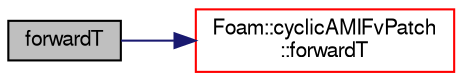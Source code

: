 digraph "forwardT"
{
  bgcolor="transparent";
  edge [fontname="FreeSans",fontsize="10",labelfontname="FreeSans",labelfontsize="10"];
  node [fontname="FreeSans",fontsize="10",shape=record];
  rankdir="LR";
  Node166 [label="forwardT",height=0.2,width=0.4,color="black", fillcolor="grey75", style="filled", fontcolor="black"];
  Node166 -> Node167 [color="midnightblue",fontsize="10",style="solid",fontname="FreeSans"];
  Node167 [label="Foam::cyclicAMIFvPatch\l::forwardT",height=0.2,width=0.4,color="red",URL="$a22810.html#ae135c648b81be5732b7634127e41608d",tooltip="Return face transformation tensor. "];
}
